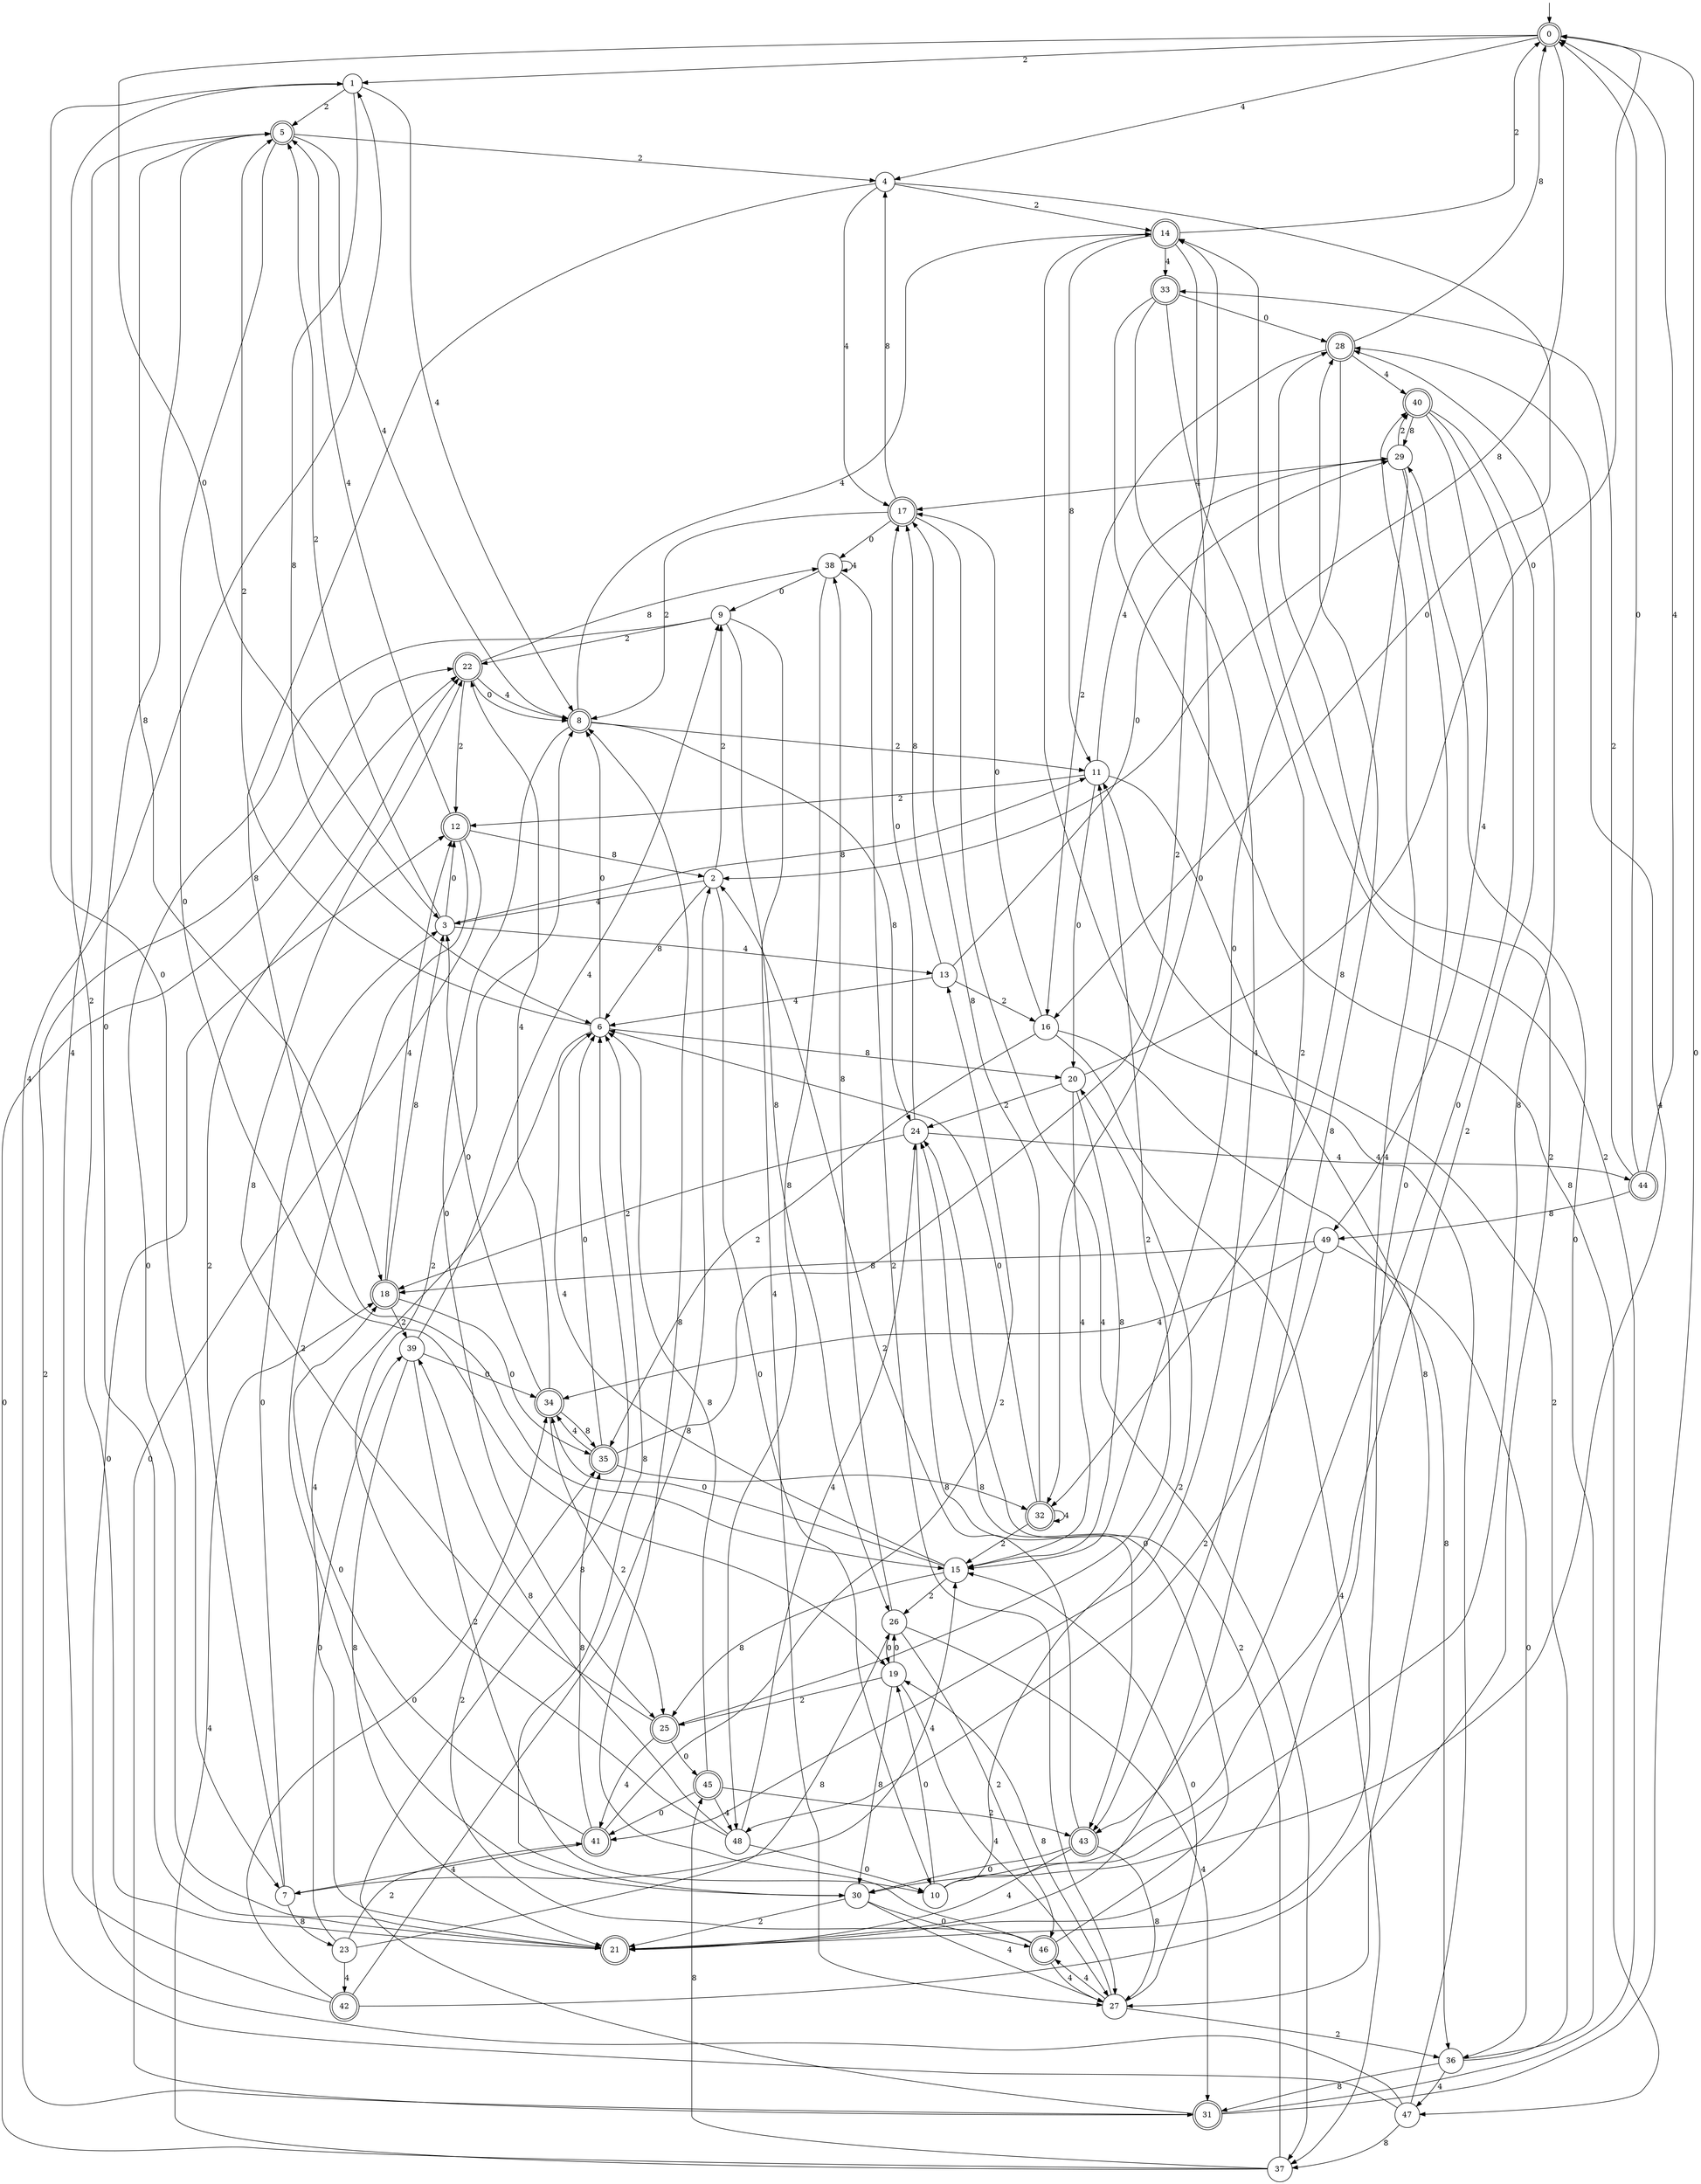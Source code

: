 digraph g {

	s0 [shape="doublecircle" label="0"];
	s1 [shape="circle" label="1"];
	s2 [shape="circle" label="2"];
	s3 [shape="circle" label="3"];
	s4 [shape="circle" label="4"];
	s5 [shape="doublecircle" label="5"];
	s6 [shape="circle" label="6"];
	s7 [shape="circle" label="7"];
	s8 [shape="doublecircle" label="8"];
	s9 [shape="circle" label="9"];
	s10 [shape="circle" label="10"];
	s11 [shape="circle" label="11"];
	s12 [shape="doublecircle" label="12"];
	s13 [shape="circle" label="13"];
	s14 [shape="doublecircle" label="14"];
	s15 [shape="circle" label="15"];
	s16 [shape="circle" label="16"];
	s17 [shape="doublecircle" label="17"];
	s18 [shape="doublecircle" label="18"];
	s19 [shape="circle" label="19"];
	s20 [shape="circle" label="20"];
	s21 [shape="doublecircle" label="21"];
	s22 [shape="doublecircle" label="22"];
	s23 [shape="circle" label="23"];
	s24 [shape="circle" label="24"];
	s25 [shape="doublecircle" label="25"];
	s26 [shape="circle" label="26"];
	s27 [shape="circle" label="27"];
	s28 [shape="doublecircle" label="28"];
	s29 [shape="circle" label="29"];
	s30 [shape="circle" label="30"];
	s31 [shape="doublecircle" label="31"];
	s32 [shape="doublecircle" label="32"];
	s33 [shape="doublecircle" label="33"];
	s34 [shape="doublecircle" label="34"];
	s35 [shape="doublecircle" label="35"];
	s36 [shape="circle" label="36"];
	s37 [shape="circle" label="37"];
	s38 [shape="circle" label="38"];
	s39 [shape="circle" label="39"];
	s40 [shape="doublecircle" label="40"];
	s41 [shape="doublecircle" label="41"];
	s42 [shape="doublecircle" label="42"];
	s43 [shape="doublecircle" label="43"];
	s44 [shape="doublecircle" label="44"];
	s45 [shape="doublecircle" label="45"];
	s46 [shape="doublecircle" label="46"];
	s47 [shape="circle" label="47"];
	s48 [shape="circle" label="48"];
	s49 [shape="circle" label="49"];
	s0 -> s1 [label="2"];
	s0 -> s2 [label="8"];
	s0 -> s3 [label="0"];
	s0 -> s4 [label="4"];
	s1 -> s5 [label="2"];
	s1 -> s6 [label="8"];
	s1 -> s7 [label="0"];
	s1 -> s8 [label="4"];
	s2 -> s9 [label="2"];
	s2 -> s6 [label="8"];
	s2 -> s10 [label="0"];
	s2 -> s3 [label="4"];
	s3 -> s5 [label="2"];
	s3 -> s11 [label="8"];
	s3 -> s12 [label="0"];
	s3 -> s13 [label="4"];
	s4 -> s14 [label="2"];
	s4 -> s15 [label="8"];
	s4 -> s16 [label="0"];
	s4 -> s17 [label="4"];
	s5 -> s4 [label="2"];
	s5 -> s18 [label="8"];
	s5 -> s19 [label="0"];
	s5 -> s8 [label="4"];
	s6 -> s5 [label="2"];
	s6 -> s20 [label="8"];
	s6 -> s8 [label="0"];
	s6 -> s21 [label="4"];
	s7 -> s22 [label="2"];
	s7 -> s23 [label="8"];
	s7 -> s3 [label="0"];
	s7 -> s15 [label="4"];
	s8 -> s11 [label="2"];
	s8 -> s24 [label="8"];
	s8 -> s25 [label="0"];
	s8 -> s14 [label="4"];
	s9 -> s22 [label="2"];
	s9 -> s26 [label="8"];
	s9 -> s21 [label="0"];
	s9 -> s27 [label="4"];
	s10 -> s20 [label="2"];
	s10 -> s28 [label="8"];
	s10 -> s19 [label="0"];
	s10 -> s28 [label="4"];
	s11 -> s12 [label="2"];
	s11 -> s27 [label="8"];
	s11 -> s20 [label="0"];
	s11 -> s29 [label="4"];
	s12 -> s30 [label="2"];
	s12 -> s2 [label="8"];
	s12 -> s31 [label="0"];
	s12 -> s5 [label="4"];
	s13 -> s16 [label="2"];
	s13 -> s17 [label="8"];
	s13 -> s29 [label="0"];
	s13 -> s6 [label="4"];
	s14 -> s0 [label="2"];
	s14 -> s11 [label="8"];
	s14 -> s32 [label="0"];
	s14 -> s33 [label="4"];
	s15 -> s26 [label="2"];
	s15 -> s25 [label="8"];
	s15 -> s34 [label="0"];
	s15 -> s6 [label="4"];
	s16 -> s35 [label="2"];
	s16 -> s36 [label="8"];
	s16 -> s17 [label="0"];
	s16 -> s37 [label="4"];
	s17 -> s8 [label="2"];
	s17 -> s4 [label="8"];
	s17 -> s38 [label="0"];
	s17 -> s37 [label="4"];
	s18 -> s39 [label="2"];
	s18 -> s3 [label="8"];
	s18 -> s35 [label="0"];
	s18 -> s12 [label="4"];
	s19 -> s25 [label="2"];
	s19 -> s30 [label="8"];
	s19 -> s26 [label="0"];
	s19 -> s27 [label="4"];
	s20 -> s24 [label="2"];
	s20 -> s15 [label="8"];
	s20 -> s0 [label="0"];
	s20 -> s15 [label="4"];
	s21 -> s1 [label="2"];
	s21 -> s28 [label="8"];
	s21 -> s5 [label="0"];
	s21 -> s40 [label="4"];
	s22 -> s12 [label="2"];
	s22 -> s38 [label="8"];
	s22 -> s8 [label="0"];
	s22 -> s8 [label="4"];
	s23 -> s41 [label="2"];
	s23 -> s26 [label="8"];
	s23 -> s39 [label="0"];
	s23 -> s42 [label="4"];
	s24 -> s18 [label="2"];
	s24 -> s43 [label="8"];
	s24 -> s17 [label="0"];
	s24 -> s44 [label="4"];
	s25 -> s11 [label="2"];
	s25 -> s22 [label="8"];
	s25 -> s45 [label="0"];
	s25 -> s41 [label="4"];
	s26 -> s46 [label="2"];
	s26 -> s38 [label="8"];
	s26 -> s19 [label="0"];
	s26 -> s31 [label="4"];
	s27 -> s36 [label="2"];
	s27 -> s19 [label="8"];
	s27 -> s15 [label="0"];
	s27 -> s46 [label="4"];
	s28 -> s16 [label="2"];
	s28 -> s0 [label="8"];
	s28 -> s15 [label="0"];
	s28 -> s40 [label="4"];
	s29 -> s40 [label="2"];
	s29 -> s32 [label="8"];
	s29 -> s21 [label="0"];
	s29 -> s17 [label="4"];
	s30 -> s21 [label="2"];
	s30 -> s6 [label="8"];
	s30 -> s46 [label="0"];
	s30 -> s27 [label="4"];
	s31 -> s14 [label="2"];
	s31 -> s6 [label="8"];
	s31 -> s0 [label="0"];
	s31 -> s1 [label="4"];
	s32 -> s15 [label="2"];
	s32 -> s17 [label="8"];
	s32 -> s6 [label="0"];
	s32 -> s32 [label="4"];
	s33 -> s43 [label="2"];
	s33 -> s47 [label="8"];
	s33 -> s28 [label="0"];
	s33 -> s41 [label="4"];
	s34 -> s25 [label="2"];
	s34 -> s35 [label="8"];
	s34 -> s3 [label="0"];
	s34 -> s22 [label="4"];
	s35 -> s14 [label="2"];
	s35 -> s32 [label="8"];
	s35 -> s6 [label="0"];
	s35 -> s34 [label="4"];
	s36 -> s11 [label="2"];
	s36 -> s31 [label="8"];
	s36 -> s29 [label="0"];
	s36 -> s47 [label="4"];
	s37 -> s24 [label="2"];
	s37 -> s45 [label="8"];
	s37 -> s22 [label="0"];
	s37 -> s18 [label="4"];
	s38 -> s27 [label="2"];
	s38 -> s48 [label="8"];
	s38 -> s9 [label="0"];
	s38 -> s38 [label="4"];
	s39 -> s10 [label="2"];
	s39 -> s21 [label="8"];
	s39 -> s34 [label="0"];
	s39 -> s9 [label="4"];
	s40 -> s30 [label="2"];
	s40 -> s29 [label="8"];
	s40 -> s43 [label="0"];
	s40 -> s49 [label="4"];
	s41 -> s13 [label="2"];
	s41 -> s35 [label="8"];
	s41 -> s18 [label="0"];
	s41 -> s7 [label="4"];
	s42 -> s28 [label="2"];
	s42 -> s2 [label="8"];
	s42 -> s34 [label="0"];
	s42 -> s5 [label="4"];
	s43 -> s2 [label="2"];
	s43 -> s27 [label="8"];
	s43 -> s30 [label="0"];
	s43 -> s21 [label="4"];
	s44 -> s33 [label="2"];
	s44 -> s49 [label="8"];
	s44 -> s0 [label="0"];
	s44 -> s0 [label="4"];
	s45 -> s43 [label="2"];
	s45 -> s6 [label="8"];
	s45 -> s41 [label="0"];
	s45 -> s48 [label="4"];
	s46 -> s35 [label="2"];
	s46 -> s8 [label="8"];
	s46 -> s24 [label="0"];
	s46 -> s27 [label="4"];
	s47 -> s22 [label="2"];
	s47 -> s37 [label="8"];
	s47 -> s12 [label="0"];
	s47 -> s14 [label="4"];
	s48 -> s8 [label="2"];
	s48 -> s39 [label="8"];
	s48 -> s10 [label="0"];
	s48 -> s24 [label="4"];
	s49 -> s48 [label="2"];
	s49 -> s18 [label="8"];
	s49 -> s36 [label="0"];
	s49 -> s34 [label="4"];

__start0 [label="" shape="none" width="0" height="0"];
__start0 -> s0;

}
